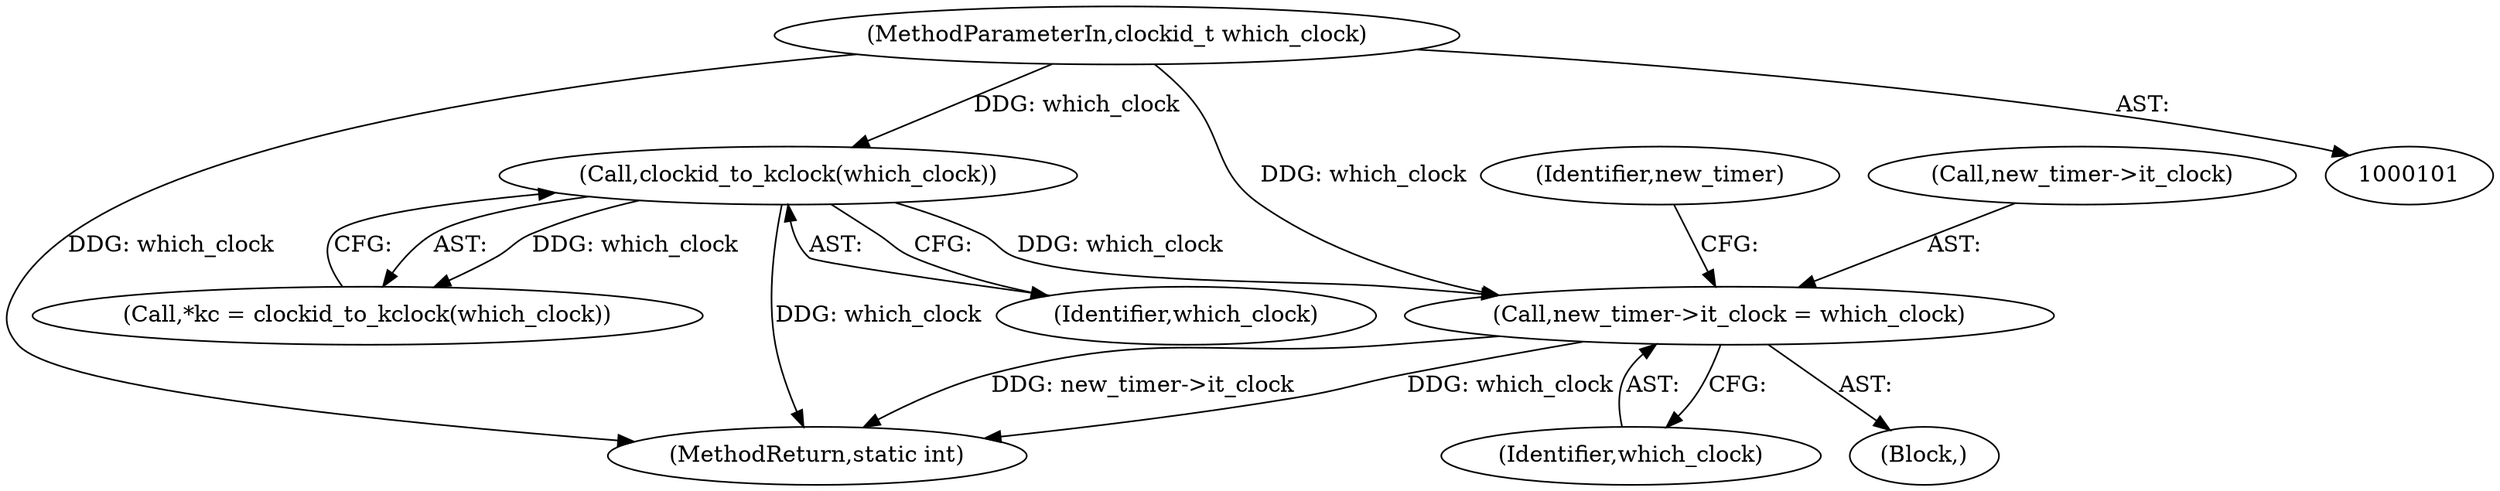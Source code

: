 digraph "0_linux_78c9c4dfbf8c04883941445a195276bb4bb92c76_3@pointer" {
"1000170" [label="(Call,new_timer->it_clock = which_clock)"];
"1000109" [label="(Call,clockid_to_kclock(which_clock))"];
"1000102" [label="(MethodParameterIn,clockid_t which_clock)"];
"1000361" [label="(MethodReturn,static int)"];
"1000105" [label="(Block,)"];
"1000177" [label="(Identifier,new_timer)"];
"1000174" [label="(Identifier,which_clock)"];
"1000170" [label="(Call,new_timer->it_clock = which_clock)"];
"1000171" [label="(Call,new_timer->it_clock)"];
"1000107" [label="(Call,*kc = clockid_to_kclock(which_clock))"];
"1000110" [label="(Identifier,which_clock)"];
"1000102" [label="(MethodParameterIn,clockid_t which_clock)"];
"1000109" [label="(Call,clockid_to_kclock(which_clock))"];
"1000170" -> "1000105"  [label="AST: "];
"1000170" -> "1000174"  [label="CFG: "];
"1000171" -> "1000170"  [label="AST: "];
"1000174" -> "1000170"  [label="AST: "];
"1000177" -> "1000170"  [label="CFG: "];
"1000170" -> "1000361"  [label="DDG: new_timer->it_clock"];
"1000170" -> "1000361"  [label="DDG: which_clock"];
"1000109" -> "1000170"  [label="DDG: which_clock"];
"1000102" -> "1000170"  [label="DDG: which_clock"];
"1000109" -> "1000107"  [label="AST: "];
"1000109" -> "1000110"  [label="CFG: "];
"1000110" -> "1000109"  [label="AST: "];
"1000107" -> "1000109"  [label="CFG: "];
"1000109" -> "1000361"  [label="DDG: which_clock"];
"1000109" -> "1000107"  [label="DDG: which_clock"];
"1000102" -> "1000109"  [label="DDG: which_clock"];
"1000102" -> "1000101"  [label="AST: "];
"1000102" -> "1000361"  [label="DDG: which_clock"];
}
